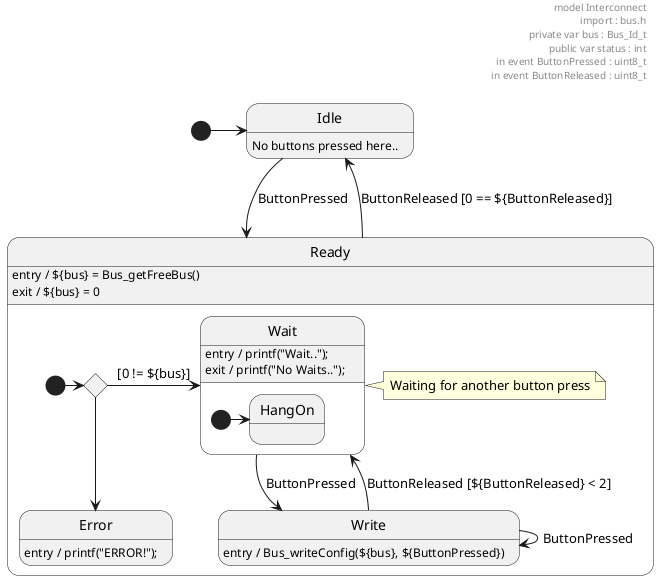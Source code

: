 @startuml
'scale 0.75

header
model Interconnect
import : bus.h
private var bus : Bus_Id_t
public var status : int
in event ButtonPressed : uint8_t
in event ButtonReleased : uint8_t

endheader

[*] -> Idle
Idle -down-> Ready : ButtonPressed
Idle : No buttons pressed here..

state Ready {
    Ready : entry / ${bus} = Bus_getFreeBus()
    Ready : exit / ${bus} = 0
    state CheckBus <<choice>>
    [*] -> CheckBus
    CheckBus -> Wait : [0 != ${bus}]
    state Wait {
        [*] -> HangOn
    }
    Wait : entry / printf("Wait..");
    Wait : exit / printf("No Waits..");
    CheckBus -down-> Error
    Error : entry / printf("ERROR!");
    Wait -down-> Write : ButtonPressed
    note right of Wait : Waiting for another button press
    Write : entry / Bus_writeConfig(${bus}, ${ButtonPressed})
    Write -> Write : ButtonPressed
    Write -> Wait : ButtonReleased [${ButtonReleased} < 2]
}

Ready -> Idle : ButtonReleased [0 == ${ButtonReleased}]

@enduml
